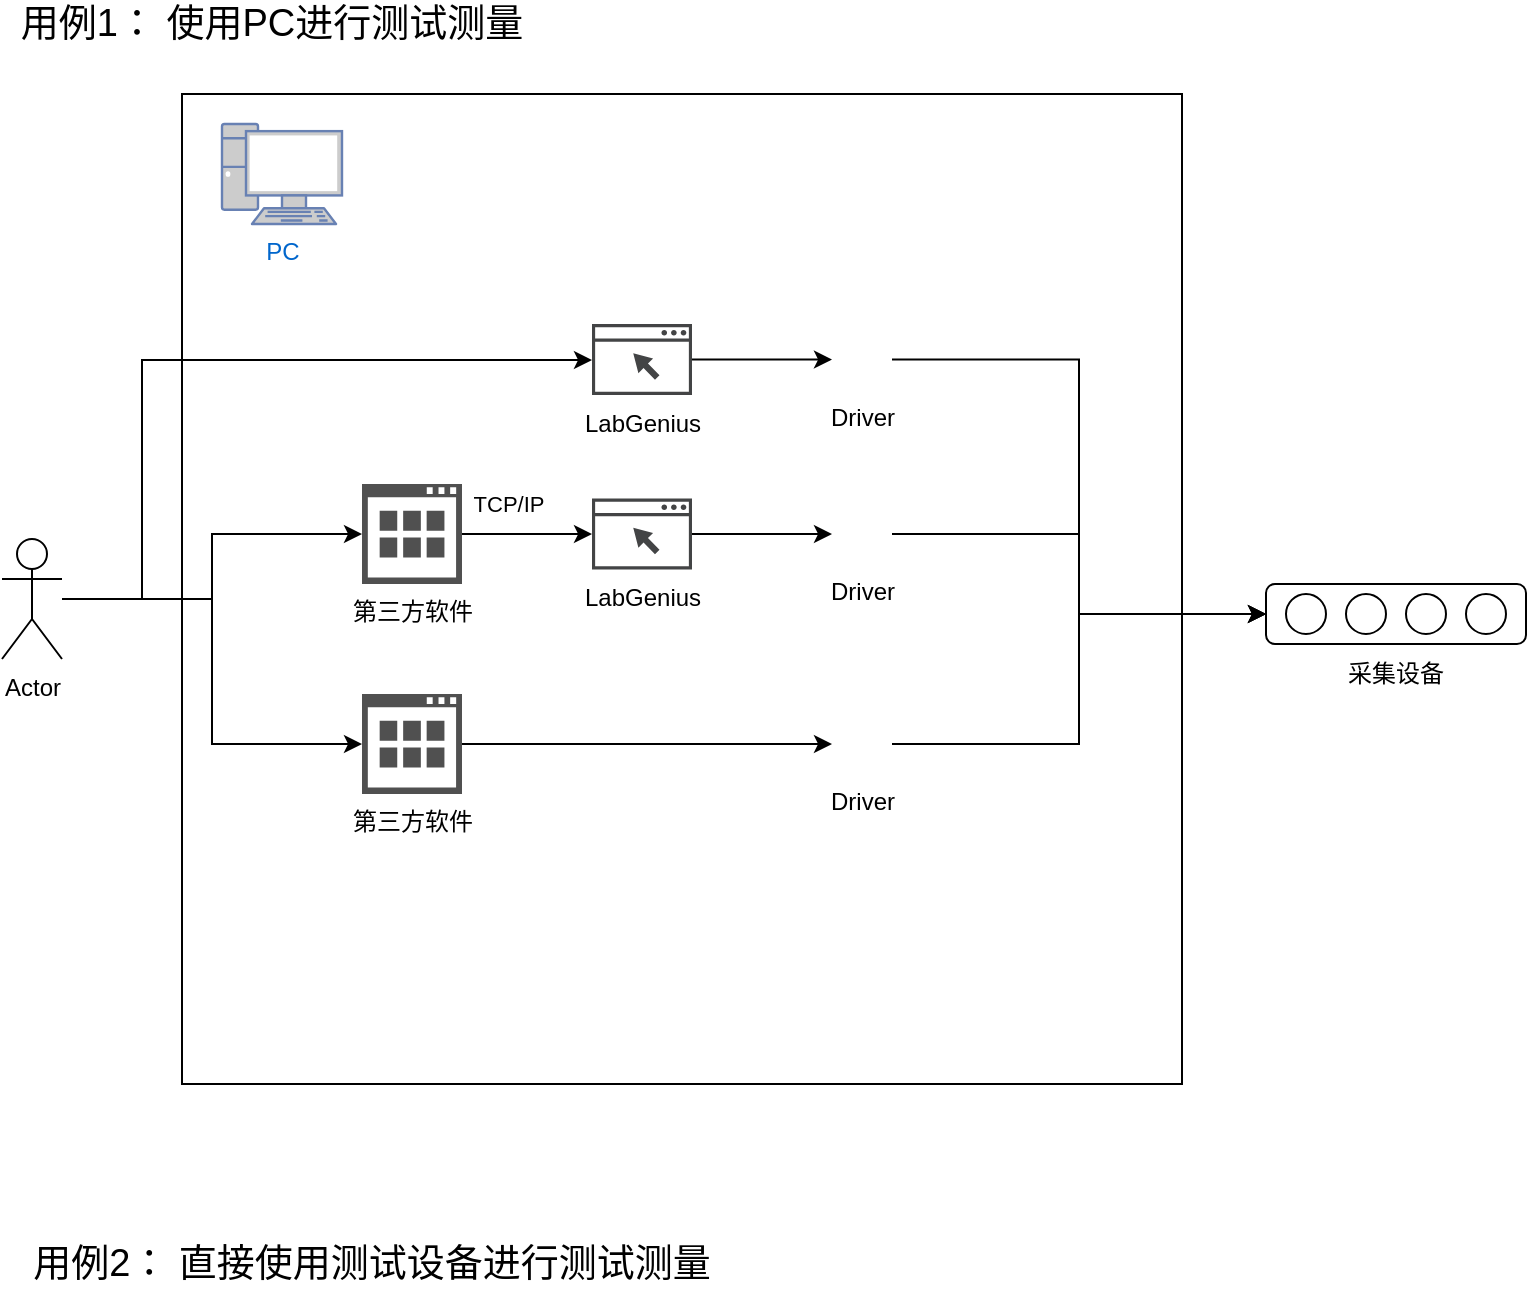 <mxfile version="14.2.6" type="github">
  <diagram id="Xt-xnnDFV80CEgQrNC_6" name="Page-1">
    <mxGraphModel dx="1346" dy="753" grid="1" gridSize="10" guides="1" tooltips="1" connect="1" arrows="1" fold="1" page="1" pageScale="1" pageWidth="827" pageHeight="1169" math="0" shadow="0">
      <root>
        <mxCell id="0" />
        <mxCell id="1" parent="0" />
        <mxCell id="vg7db7qcrDWaZR1GCwfs-61" value="" style="rounded=0;whiteSpace=wrap;html=1;" vertex="1" parent="1">
          <mxGeometry x="120" y="75" width="500" height="495" as="geometry" />
        </mxCell>
        <mxCell id="vg7db7qcrDWaZR1GCwfs-63" style="edgeStyle=orthogonalEdgeStyle;rounded=0;orthogonalLoop=1;jettySize=auto;html=1;" edge="1" parent="1" source="vg7db7qcrDWaZR1GCwfs-1" target="vg7db7qcrDWaZR1GCwfs-46">
          <mxGeometry relative="1" as="geometry">
            <Array as="points">
              <mxPoint x="100" y="328" />
              <mxPoint x="100" y="208" />
            </Array>
          </mxGeometry>
        </mxCell>
        <mxCell id="vg7db7qcrDWaZR1GCwfs-66" style="edgeStyle=orthogonalEdgeStyle;rounded=0;orthogonalLoop=1;jettySize=auto;html=1;" edge="1" parent="1" source="vg7db7qcrDWaZR1GCwfs-1" target="vg7db7qcrDWaZR1GCwfs-52">
          <mxGeometry relative="1" as="geometry" />
        </mxCell>
        <mxCell id="vg7db7qcrDWaZR1GCwfs-70" style="edgeStyle=orthogonalEdgeStyle;rounded=0;orthogonalLoop=1;jettySize=auto;html=1;entryX=0;entryY=0.5;entryDx=0;entryDy=0;entryPerimeter=0;" edge="1" parent="1" source="vg7db7qcrDWaZR1GCwfs-1" target="vg7db7qcrDWaZR1GCwfs-68">
          <mxGeometry relative="1" as="geometry" />
        </mxCell>
        <mxCell id="vg7db7qcrDWaZR1GCwfs-1" value="Actor" style="shape=umlActor;verticalLabelPosition=bottom;verticalAlign=top;html=1;outlineConnect=0;" vertex="1" parent="1">
          <mxGeometry x="30" y="297.5" width="30" height="60" as="geometry" />
        </mxCell>
        <mxCell id="vg7db7qcrDWaZR1GCwfs-2" value="PC" style="fontColor=#0066CC;verticalAlign=top;verticalLabelPosition=bottom;labelPosition=center;align=center;html=1;outlineConnect=0;fillColor=#CCCCCC;strokeColor=#6881B3;gradientColor=none;gradientDirection=north;strokeWidth=2;shape=mxgraph.networks.pc;" vertex="1" parent="1">
          <mxGeometry x="140" y="90" width="60" height="50" as="geometry" />
        </mxCell>
        <mxCell id="vg7db7qcrDWaZR1GCwfs-21" value="" style="group" vertex="1" connectable="0" parent="1">
          <mxGeometry x="662" y="320" width="130" height="55" as="geometry" />
        </mxCell>
        <mxCell id="vg7db7qcrDWaZR1GCwfs-11" value="" style="group" vertex="1" connectable="0" parent="vg7db7qcrDWaZR1GCwfs-21">
          <mxGeometry width="130" height="30" as="geometry" />
        </mxCell>
        <mxCell id="vg7db7qcrDWaZR1GCwfs-4" value="" style="rounded=1;whiteSpace=wrap;html=1;" vertex="1" parent="vg7db7qcrDWaZR1GCwfs-11">
          <mxGeometry width="130" height="30" as="geometry" />
        </mxCell>
        <mxCell id="vg7db7qcrDWaZR1GCwfs-5" value="" style="ellipse;whiteSpace=wrap;html=1;aspect=fixed;" vertex="1" parent="vg7db7qcrDWaZR1GCwfs-11">
          <mxGeometry x="10" y="5" width="20" height="20" as="geometry" />
        </mxCell>
        <mxCell id="vg7db7qcrDWaZR1GCwfs-6" value="" style="ellipse;whiteSpace=wrap;html=1;aspect=fixed;" vertex="1" parent="vg7db7qcrDWaZR1GCwfs-11">
          <mxGeometry x="40" y="5" width="20" height="20" as="geometry" />
        </mxCell>
        <mxCell id="vg7db7qcrDWaZR1GCwfs-7" value="" style="ellipse;whiteSpace=wrap;html=1;aspect=fixed;" vertex="1" parent="vg7db7qcrDWaZR1GCwfs-11">
          <mxGeometry x="70" y="5" width="20" height="20" as="geometry" />
        </mxCell>
        <mxCell id="vg7db7qcrDWaZR1GCwfs-8" value="" style="ellipse;whiteSpace=wrap;html=1;aspect=fixed;" vertex="1" parent="vg7db7qcrDWaZR1GCwfs-11">
          <mxGeometry x="100" y="5" width="20" height="20" as="geometry" />
        </mxCell>
        <mxCell id="vg7db7qcrDWaZR1GCwfs-17" value="采集设备" style="text;html=1;strokeColor=none;fillColor=none;align=center;verticalAlign=middle;whiteSpace=wrap;rounded=0;" vertex="1" parent="vg7db7qcrDWaZR1GCwfs-21">
          <mxGeometry x="40" y="35" width="50" height="20" as="geometry" />
        </mxCell>
        <mxCell id="vg7db7qcrDWaZR1GCwfs-48" value="" style="edgeStyle=orthogonalEdgeStyle;rounded=0;orthogonalLoop=1;jettySize=auto;html=1;" edge="1" parent="1" source="vg7db7qcrDWaZR1GCwfs-46" target="vg7db7qcrDWaZR1GCwfs-47">
          <mxGeometry relative="1" as="geometry" />
        </mxCell>
        <mxCell id="vg7db7qcrDWaZR1GCwfs-46" value="LabGenius" style="pointerEvents=1;shadow=0;dashed=0;html=1;strokeColor=none;fillColor=#434445;aspect=fixed;labelPosition=center;verticalLabelPosition=bottom;verticalAlign=top;align=center;outlineConnect=0;shape=mxgraph.vvd.web_browser;" vertex="1" parent="1">
          <mxGeometry x="325" y="190" width="50" height="35.5" as="geometry" />
        </mxCell>
        <mxCell id="vg7db7qcrDWaZR1GCwfs-65" style="edgeStyle=orthogonalEdgeStyle;rounded=0;orthogonalLoop=1;jettySize=auto;html=1;entryX=0;entryY=0.5;entryDx=0;entryDy=0;" edge="1" parent="1" source="vg7db7qcrDWaZR1GCwfs-47" target="vg7db7qcrDWaZR1GCwfs-4">
          <mxGeometry relative="1" as="geometry" />
        </mxCell>
        <mxCell id="vg7db7qcrDWaZR1GCwfs-47" value="Driver" style="shape=image;html=1;verticalAlign=top;verticalLabelPosition=bottom;labelBackgroundColor=#ffffff;imageAspect=0;aspect=fixed;image=https://cdn4.iconfinder.com/data/icons/social-media-logos-6/512/16-uber_car_driver-128.png" vertex="1" parent="1">
          <mxGeometry x="445" y="192.75" width="30" height="30" as="geometry" />
        </mxCell>
        <mxCell id="vg7db7qcrDWaZR1GCwfs-56" value="" style="edgeStyle=orthogonalEdgeStyle;rounded=0;orthogonalLoop=1;jettySize=auto;html=1;" edge="1" parent="1" source="vg7db7qcrDWaZR1GCwfs-52" target="vg7db7qcrDWaZR1GCwfs-54">
          <mxGeometry relative="1" as="geometry" />
        </mxCell>
        <mxCell id="vg7db7qcrDWaZR1GCwfs-73" value="TCP/IP" style="edgeLabel;html=1;align=center;verticalAlign=middle;resizable=0;points=[];" vertex="1" connectable="0" parent="vg7db7qcrDWaZR1GCwfs-56">
          <mxGeometry x="-0.306" y="2" relative="1" as="geometry">
            <mxPoint y="-13" as="offset" />
          </mxGeometry>
        </mxCell>
        <mxCell id="vg7db7qcrDWaZR1GCwfs-52" value="第三方软件" style="pointerEvents=1;shadow=0;dashed=0;html=1;strokeColor=none;labelPosition=center;verticalLabelPosition=bottom;verticalAlign=top;align=center;fillColor=#505050;shape=mxgraph.mscae.intune.detected_software" vertex="1" parent="1">
          <mxGeometry x="210" y="270" width="50" height="50" as="geometry" />
        </mxCell>
        <mxCell id="vg7db7qcrDWaZR1GCwfs-53" value="" style="edgeStyle=orthogonalEdgeStyle;rounded=0;orthogonalLoop=1;jettySize=auto;html=1;" edge="1" parent="1" source="vg7db7qcrDWaZR1GCwfs-54" target="vg7db7qcrDWaZR1GCwfs-55">
          <mxGeometry relative="1" as="geometry" />
        </mxCell>
        <mxCell id="vg7db7qcrDWaZR1GCwfs-54" value="LabGenius" style="pointerEvents=1;shadow=0;dashed=0;html=1;strokeColor=none;fillColor=#434445;aspect=fixed;labelPosition=center;verticalLabelPosition=bottom;verticalAlign=top;align=center;outlineConnect=0;shape=mxgraph.vvd.web_browser;" vertex="1" parent="1">
          <mxGeometry x="325" y="277.25" width="50" height="35.5" as="geometry" />
        </mxCell>
        <mxCell id="vg7db7qcrDWaZR1GCwfs-67" style="edgeStyle=orthogonalEdgeStyle;rounded=0;orthogonalLoop=1;jettySize=auto;html=1;entryX=0;entryY=0.5;entryDx=0;entryDy=0;" edge="1" parent="1" source="vg7db7qcrDWaZR1GCwfs-55" target="vg7db7qcrDWaZR1GCwfs-4">
          <mxGeometry relative="1" as="geometry" />
        </mxCell>
        <mxCell id="vg7db7qcrDWaZR1GCwfs-55" value="Driver" style="shape=image;html=1;verticalAlign=top;verticalLabelPosition=bottom;labelBackgroundColor=#ffffff;imageAspect=0;aspect=fixed;image=https://cdn4.iconfinder.com/data/icons/social-media-logos-6/512/16-uber_car_driver-128.png" vertex="1" parent="1">
          <mxGeometry x="445" y="280" width="30" height="30" as="geometry" />
        </mxCell>
        <mxCell id="vg7db7qcrDWaZR1GCwfs-71" style="edgeStyle=orthogonalEdgeStyle;rounded=0;orthogonalLoop=1;jettySize=auto;html=1;" edge="1" parent="1" source="vg7db7qcrDWaZR1GCwfs-68" target="vg7db7qcrDWaZR1GCwfs-69">
          <mxGeometry relative="1" as="geometry" />
        </mxCell>
        <mxCell id="vg7db7qcrDWaZR1GCwfs-68" value="第三方软件" style="pointerEvents=1;shadow=0;dashed=0;html=1;strokeColor=none;labelPosition=center;verticalLabelPosition=bottom;verticalAlign=top;align=center;fillColor=#505050;shape=mxgraph.mscae.intune.detected_software" vertex="1" parent="1">
          <mxGeometry x="210" y="375" width="50" height="50" as="geometry" />
        </mxCell>
        <mxCell id="vg7db7qcrDWaZR1GCwfs-72" style="edgeStyle=orthogonalEdgeStyle;rounded=0;orthogonalLoop=1;jettySize=auto;html=1;entryX=0;entryY=0.5;entryDx=0;entryDy=0;" edge="1" parent="1" source="vg7db7qcrDWaZR1GCwfs-69" target="vg7db7qcrDWaZR1GCwfs-4">
          <mxGeometry relative="1" as="geometry" />
        </mxCell>
        <mxCell id="vg7db7qcrDWaZR1GCwfs-69" value="Driver" style="shape=image;html=1;verticalAlign=top;verticalLabelPosition=bottom;labelBackgroundColor=#ffffff;imageAspect=0;aspect=fixed;image=https://cdn4.iconfinder.com/data/icons/social-media-logos-6/512/16-uber_car_driver-128.png" vertex="1" parent="1">
          <mxGeometry x="445" y="385" width="30" height="30" as="geometry" />
        </mxCell>
        <mxCell id="vg7db7qcrDWaZR1GCwfs-74" value="&lt;font style=&quot;font-size: 19px&quot;&gt;用例1： 使用PC进行测试测量&lt;/font&gt;" style="text;html=1;strokeColor=none;fillColor=none;align=center;verticalAlign=middle;whiteSpace=wrap;rounded=0;" vertex="1" parent="1">
          <mxGeometry x="30" y="30" width="270" height="20" as="geometry" />
        </mxCell>
        <mxCell id="vg7db7qcrDWaZR1GCwfs-75" value="&lt;font style=&quot;font-size: 19px&quot;&gt;用例2： 直接使用测试设备进行测试测量&lt;/font&gt;" style="text;html=1;strokeColor=none;fillColor=none;align=center;verticalAlign=middle;whiteSpace=wrap;rounded=0;" vertex="1" parent="1">
          <mxGeometry x="40" y="650" width="350" height="20" as="geometry" />
        </mxCell>
      </root>
    </mxGraphModel>
  </diagram>
</mxfile>
